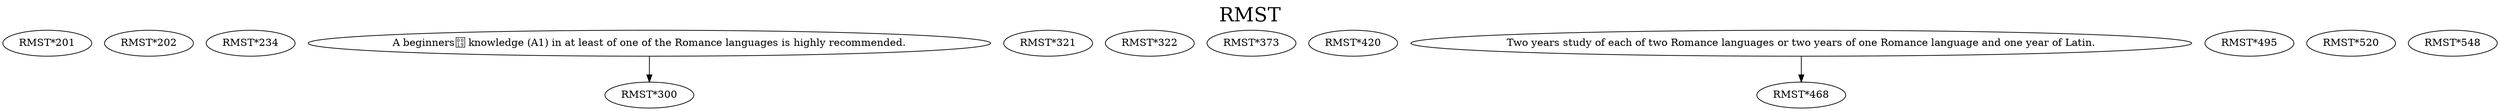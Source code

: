 digraph RMST {
labelloc = "t";
label = "RMST"
fontsize = 27;
"RMST*201"
"RMST*202"
"RMST*234"
"A beginners knowledge (A1) in at least of one of the Romance languages is highly recommended." -> "RMST*300" [style=solid]
"RMST*321"
"RMST*322"
"RMST*373"
"RMST*420"
"Two years study of each of two Romance languages or two years of one Romance language and one year of Latin." -> "RMST*468" [style=solid]
"RMST*495"
"RMST*520"
"RMST*548"
}
